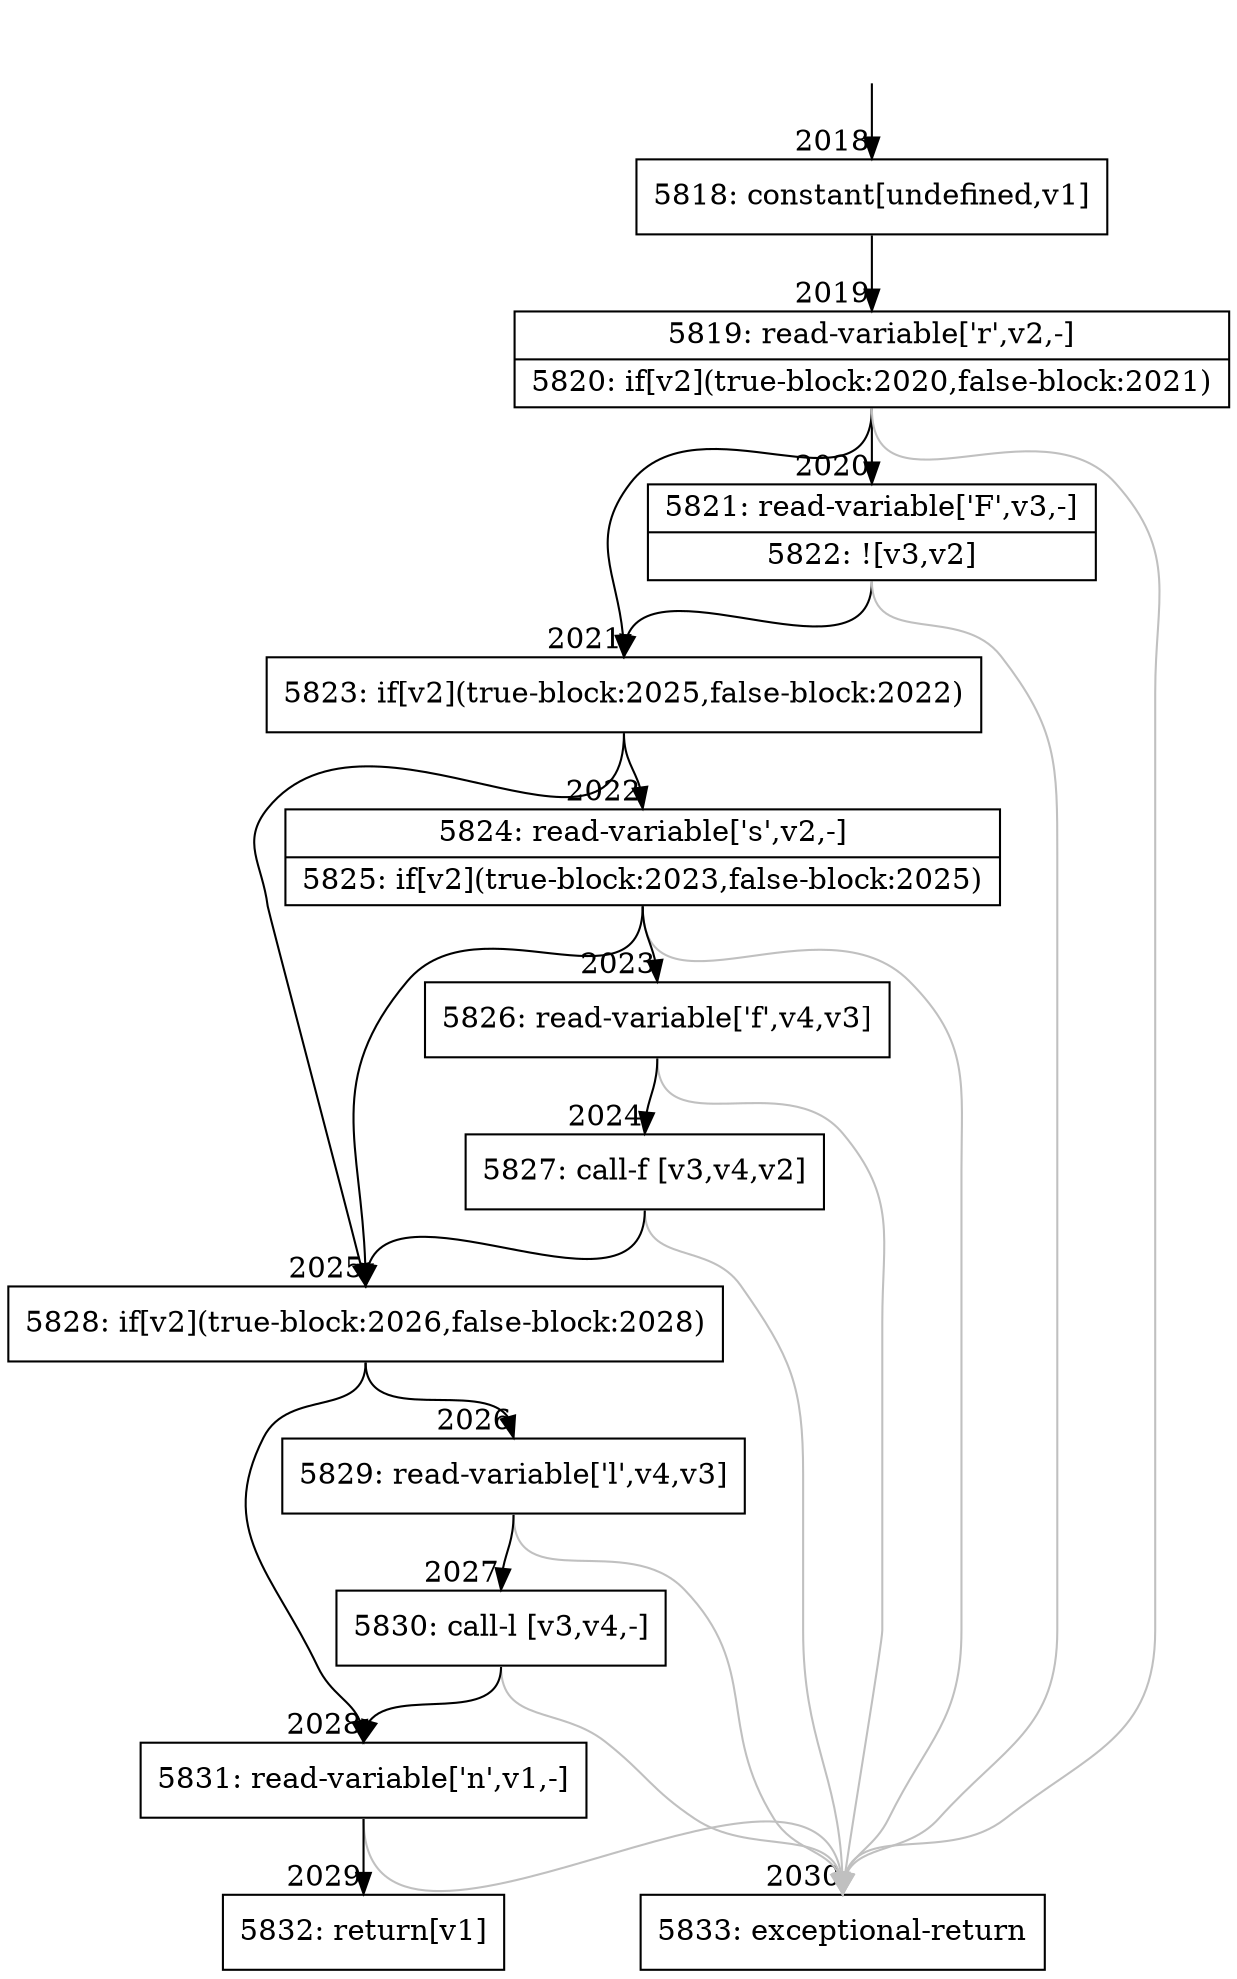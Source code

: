 digraph {
rankdir="TD"
BB_entry173[shape=none,label=""];
BB_entry173 -> BB2018 [tailport=s, headport=n, headlabel="    2018"]
BB2018 [shape=record label="{5818: constant[undefined,v1]}" ] 
BB2018 -> BB2019 [tailport=s, headport=n, headlabel="      2019"]
BB2019 [shape=record label="{5819: read-variable['r',v2,-]|5820: if[v2](true-block:2020,false-block:2021)}" ] 
BB2019 -> BB2021 [tailport=s, headport=n, headlabel="      2021"]
BB2019 -> BB2020 [tailport=s, headport=n, headlabel="      2020"]
BB2019 -> BB2030 [tailport=s, headport=n, color=gray, headlabel="      2030"]
BB2020 [shape=record label="{5821: read-variable['F',v3,-]|5822: ![v3,v2]}" ] 
BB2020 -> BB2021 [tailport=s, headport=n]
BB2020 -> BB2030 [tailport=s, headport=n, color=gray]
BB2021 [shape=record label="{5823: if[v2](true-block:2025,false-block:2022)}" ] 
BB2021 -> BB2025 [tailport=s, headport=n, headlabel="      2025"]
BB2021 -> BB2022 [tailport=s, headport=n, headlabel="      2022"]
BB2022 [shape=record label="{5824: read-variable['s',v2,-]|5825: if[v2](true-block:2023,false-block:2025)}" ] 
BB2022 -> BB2025 [tailport=s, headport=n]
BB2022 -> BB2023 [tailport=s, headport=n, headlabel="      2023"]
BB2022 -> BB2030 [tailport=s, headport=n, color=gray]
BB2023 [shape=record label="{5826: read-variable['f',v4,v3]}" ] 
BB2023 -> BB2024 [tailport=s, headport=n, headlabel="      2024"]
BB2023 -> BB2030 [tailport=s, headport=n, color=gray]
BB2024 [shape=record label="{5827: call-f [v3,v4,v2]}" ] 
BB2024 -> BB2025 [tailport=s, headport=n]
BB2024 -> BB2030 [tailport=s, headport=n, color=gray]
BB2025 [shape=record label="{5828: if[v2](true-block:2026,false-block:2028)}" ] 
BB2025 -> BB2028 [tailport=s, headport=n, headlabel="      2028"]
BB2025 -> BB2026 [tailport=s, headport=n, headlabel="      2026"]
BB2026 [shape=record label="{5829: read-variable['l',v4,v3]}" ] 
BB2026 -> BB2027 [tailport=s, headport=n, headlabel="      2027"]
BB2026 -> BB2030 [tailport=s, headport=n, color=gray]
BB2027 [shape=record label="{5830: call-l [v3,v4,-]}" ] 
BB2027 -> BB2028 [tailport=s, headport=n]
BB2027 -> BB2030 [tailport=s, headport=n, color=gray]
BB2028 [shape=record label="{5831: read-variable['n',v1,-]}" ] 
BB2028 -> BB2029 [tailport=s, headport=n, headlabel="      2029"]
BB2028 -> BB2030 [tailport=s, headport=n, color=gray]
BB2029 [shape=record label="{5832: return[v1]}" ] 
BB2030 [shape=record label="{5833: exceptional-return}" ] 
}
